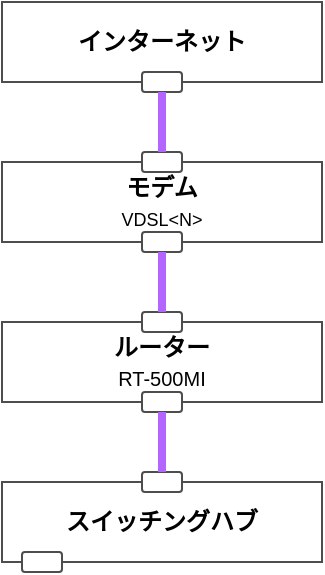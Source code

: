 <mxfile version="15.6.8" type="github"><diagram id="LkatXbXhpc6mPPL7ChRW" name="Page-1"><mxGraphModel dx="981" dy="556" grid="1" gridSize="10" guides="1" tooltips="1" connect="1" arrows="1" fold="1" page="1" pageScale="1" pageWidth="850" pageHeight="1100" math="0" shadow="0"><root><mxCell id="0"/><mxCell id="1" parent="0"/><mxCell id="t_RywQkz7kmj2XYPyou5-1" value="&lt;b&gt;インターネット&lt;/b&gt;" style="rounded=0;whiteSpace=wrap;html=1;strokeColor=#4D4D4D;" vertex="1" parent="1"><mxGeometry x="280" y="40" width="160" height="40" as="geometry"/></mxCell><mxCell id="t_RywQkz7kmj2XYPyou5-2" value="&lt;b&gt;モデム&lt;/b&gt;&lt;br&gt;&lt;font style=&quot;font-size: 9px&quot;&gt;VDSL&amp;lt;N&amp;gt;&lt;/font&gt;" style="rounded=0;whiteSpace=wrap;html=1;strokeColor=#4D4D4D;" vertex="1" parent="1"><mxGeometry x="280" y="120" width="160" height="40" as="geometry"/></mxCell><mxCell id="t_RywQkz7kmj2XYPyou5-4" value="&lt;b&gt;ルーター&lt;/b&gt;&lt;br&gt;&lt;font style=&quot;font-size: 10px&quot;&gt;RT-500MI&lt;/font&gt;" style="rounded=0;whiteSpace=wrap;html=1;strokeColor=#4D4D4D;" vertex="1" parent="1"><mxGeometry x="280" y="200" width="160" height="40" as="geometry"/></mxCell><mxCell id="t_RywQkz7kmj2XYPyou5-5" value="&lt;b&gt;スイッチングハブ&lt;/b&gt;" style="rounded=0;whiteSpace=wrap;html=1;strokeColor=#4D4D4D;" vertex="1" parent="1"><mxGeometry x="280" y="280" width="160" height="40" as="geometry"/></mxCell><mxCell id="t_RywQkz7kmj2XYPyou5-3" value="" style="rounded=1;whiteSpace=wrap;html=1;strokeColor=#4D4D4D;" vertex="1" parent="1"><mxGeometry x="290" y="315" width="20" height="10" as="geometry"/></mxCell><mxCell id="t_RywQkz7kmj2XYPyou5-6" value="" style="rounded=1;whiteSpace=wrap;html=1;strokeColor=#4D4D4D;" vertex="1" parent="1"><mxGeometry x="350" y="75" width="20" height="10" as="geometry"/></mxCell><mxCell id="t_RywQkz7kmj2XYPyou5-7" value="" style="rounded=1;whiteSpace=wrap;html=1;strokeColor=#4D4D4D;" vertex="1" parent="1"><mxGeometry x="350" y="115" width="20" height="10" as="geometry"/></mxCell><mxCell id="t_RywQkz7kmj2XYPyou5-8" value="" style="endArrow=none;html=1;rounded=0;strokeWidth=4;strokeColor=#B266FF;exitX=0.5;exitY=0;exitDx=0;exitDy=0;entryX=0.5;entryY=1;entryDx=0;entryDy=0;" edge="1" parent="1" source="t_RywQkz7kmj2XYPyou5-7" target="t_RywQkz7kmj2XYPyou5-6"><mxGeometry width="50" height="50" relative="1" as="geometry"><mxPoint x="360" y="110" as="sourcePoint"/><mxPoint x="520" y="100" as="targetPoint"/></mxGeometry></mxCell><mxCell id="t_RywQkz7kmj2XYPyou5-12" value="" style="rounded=1;whiteSpace=wrap;html=1;strokeColor=#4D4D4D;" vertex="1" parent="1"><mxGeometry x="350" y="155" width="20" height="10" as="geometry"/></mxCell><mxCell id="t_RywQkz7kmj2XYPyou5-14" value="" style="rounded=1;whiteSpace=wrap;html=1;strokeColor=#4D4D4D;" vertex="1" parent="1"><mxGeometry x="350" y="195" width="20" height="10" as="geometry"/></mxCell><mxCell id="t_RywQkz7kmj2XYPyou5-15" value="" style="endArrow=none;html=1;rounded=0;strokeWidth=4;strokeColor=#B266FF;exitX=0.5;exitY=0;exitDx=0;exitDy=0;entryX=0.5;entryY=1;entryDx=0;entryDy=0;" edge="1" parent="1" source="t_RywQkz7kmj2XYPyou5-14" target="t_RywQkz7kmj2XYPyou5-12"><mxGeometry width="50" height="50" relative="1" as="geometry"><mxPoint x="450.34" y="195" as="sourcePoint"/><mxPoint x="450.0" y="165" as="targetPoint"/></mxGeometry></mxCell><mxCell id="t_RywQkz7kmj2XYPyou5-16" value="" style="rounded=1;whiteSpace=wrap;html=1;strokeColor=#4D4D4D;" vertex="1" parent="1"><mxGeometry x="350" y="235" width="20" height="10" as="geometry"/></mxCell><mxCell id="t_RywQkz7kmj2XYPyou5-17" value="" style="rounded=1;whiteSpace=wrap;html=1;strokeColor=#4D4D4D;" vertex="1" parent="1"><mxGeometry x="350" y="275" width="20" height="10" as="geometry"/></mxCell><mxCell id="t_RywQkz7kmj2XYPyou5-18" value="" style="endArrow=none;html=1;rounded=0;strokeWidth=4;strokeColor=#B266FF;exitX=0.5;exitY=0;exitDx=0;exitDy=0;entryX=0.5;entryY=1;entryDx=0;entryDy=0;" edge="1" parent="1" source="t_RywQkz7kmj2XYPyou5-17" target="t_RywQkz7kmj2XYPyou5-16"><mxGeometry width="50" height="50" relative="1" as="geometry"><mxPoint x="420" y="275" as="sourcePoint"/><mxPoint x="420" y="245" as="targetPoint"/></mxGeometry></mxCell></root></mxGraphModel></diagram></mxfile>
